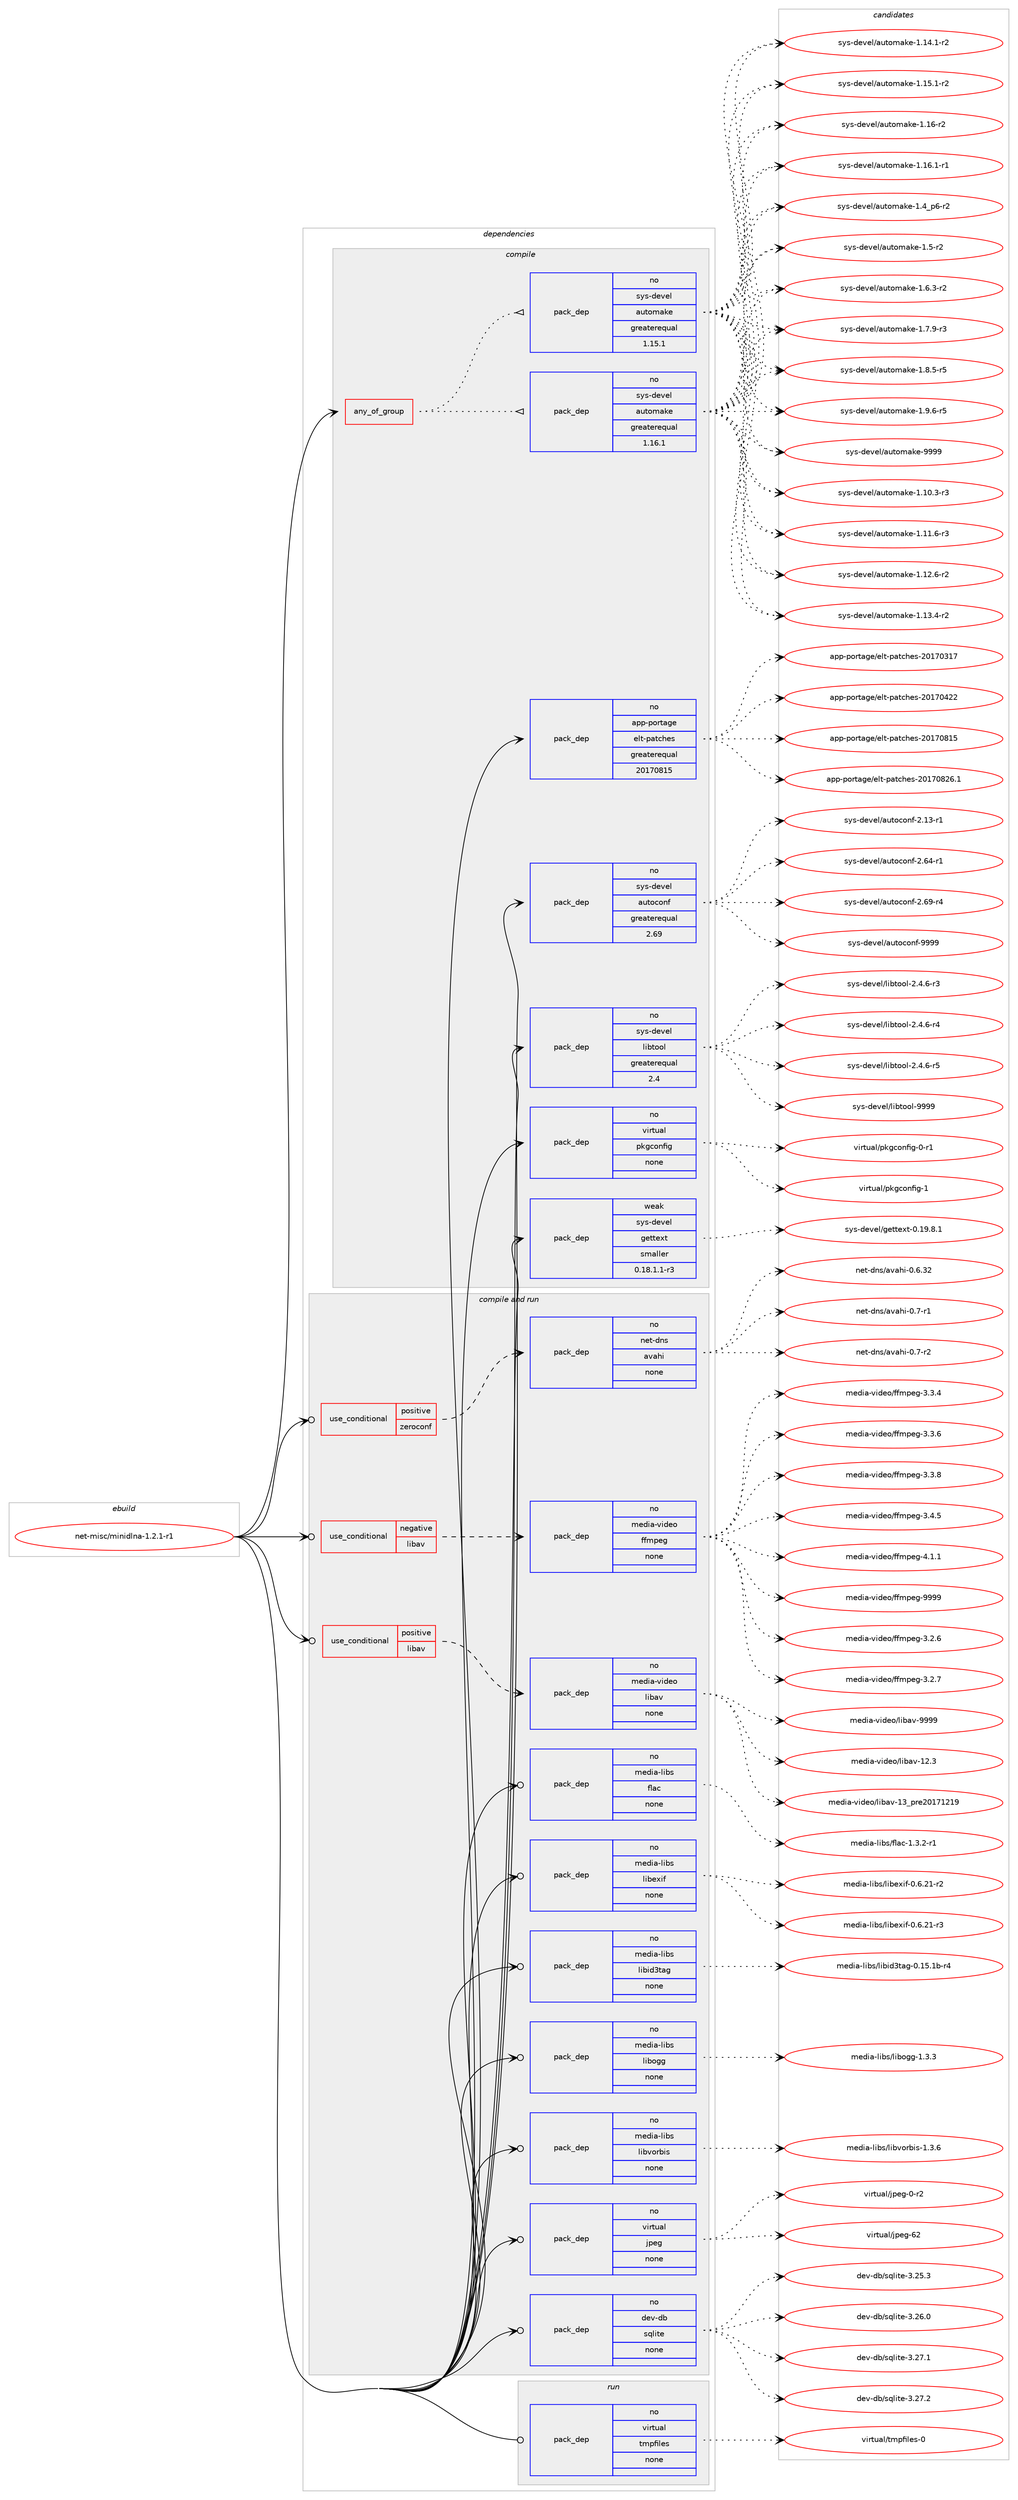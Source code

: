 digraph prolog {

# *************
# Graph options
# *************

newrank=true;
concentrate=true;
compound=true;
graph [rankdir=LR,fontname=Helvetica,fontsize=10,ranksep=1.5];#, ranksep=2.5, nodesep=0.2];
edge  [arrowhead=vee];
node  [fontname=Helvetica,fontsize=10];

# **********
# The ebuild
# **********

subgraph cluster_leftcol {
color=gray;
rank=same;
label=<<i>ebuild</i>>;
id [label="net-misc/minidlna-1.2.1-r1", color=red, width=4, href="../net-misc/minidlna-1.2.1-r1.svg"];
}

# ****************
# The dependencies
# ****************

subgraph cluster_midcol {
color=gray;
label=<<i>dependencies</i>>;
subgraph cluster_compile {
fillcolor="#eeeeee";
style=filled;
label=<<i>compile</i>>;
subgraph any26360 {
dependency1669352 [label=<<TABLE BORDER="0" CELLBORDER="1" CELLSPACING="0" CELLPADDING="4"><TR><TD CELLPADDING="10">any_of_group</TD></TR></TABLE>>, shape=none, color=red];subgraph pack1193553 {
dependency1669353 [label=<<TABLE BORDER="0" CELLBORDER="1" CELLSPACING="0" CELLPADDING="4" WIDTH="220"><TR><TD ROWSPAN="6" CELLPADDING="30">pack_dep</TD></TR><TR><TD WIDTH="110">no</TD></TR><TR><TD>sys-devel</TD></TR><TR><TD>automake</TD></TR><TR><TD>greaterequal</TD></TR><TR><TD>1.16.1</TD></TR></TABLE>>, shape=none, color=blue];
}
dependency1669352:e -> dependency1669353:w [weight=20,style="dotted",arrowhead="oinv"];
subgraph pack1193554 {
dependency1669354 [label=<<TABLE BORDER="0" CELLBORDER="1" CELLSPACING="0" CELLPADDING="4" WIDTH="220"><TR><TD ROWSPAN="6" CELLPADDING="30">pack_dep</TD></TR><TR><TD WIDTH="110">no</TD></TR><TR><TD>sys-devel</TD></TR><TR><TD>automake</TD></TR><TR><TD>greaterequal</TD></TR><TR><TD>1.15.1</TD></TR></TABLE>>, shape=none, color=blue];
}
dependency1669352:e -> dependency1669354:w [weight=20,style="dotted",arrowhead="oinv"];
}
id:e -> dependency1669352:w [weight=20,style="solid",arrowhead="vee"];
subgraph pack1193555 {
dependency1669355 [label=<<TABLE BORDER="0" CELLBORDER="1" CELLSPACING="0" CELLPADDING="4" WIDTH="220"><TR><TD ROWSPAN="6" CELLPADDING="30">pack_dep</TD></TR><TR><TD WIDTH="110">no</TD></TR><TR><TD>app-portage</TD></TR><TR><TD>elt-patches</TD></TR><TR><TD>greaterequal</TD></TR><TR><TD>20170815</TD></TR></TABLE>>, shape=none, color=blue];
}
id:e -> dependency1669355:w [weight=20,style="solid",arrowhead="vee"];
subgraph pack1193556 {
dependency1669356 [label=<<TABLE BORDER="0" CELLBORDER="1" CELLSPACING="0" CELLPADDING="4" WIDTH="220"><TR><TD ROWSPAN="6" CELLPADDING="30">pack_dep</TD></TR><TR><TD WIDTH="110">no</TD></TR><TR><TD>sys-devel</TD></TR><TR><TD>autoconf</TD></TR><TR><TD>greaterequal</TD></TR><TR><TD>2.69</TD></TR></TABLE>>, shape=none, color=blue];
}
id:e -> dependency1669356:w [weight=20,style="solid",arrowhead="vee"];
subgraph pack1193557 {
dependency1669357 [label=<<TABLE BORDER="0" CELLBORDER="1" CELLSPACING="0" CELLPADDING="4" WIDTH="220"><TR><TD ROWSPAN="6" CELLPADDING="30">pack_dep</TD></TR><TR><TD WIDTH="110">no</TD></TR><TR><TD>sys-devel</TD></TR><TR><TD>libtool</TD></TR><TR><TD>greaterequal</TD></TR><TR><TD>2.4</TD></TR></TABLE>>, shape=none, color=blue];
}
id:e -> dependency1669357:w [weight=20,style="solid",arrowhead="vee"];
subgraph pack1193558 {
dependency1669358 [label=<<TABLE BORDER="0" CELLBORDER="1" CELLSPACING="0" CELLPADDING="4" WIDTH="220"><TR><TD ROWSPAN="6" CELLPADDING="30">pack_dep</TD></TR><TR><TD WIDTH="110">no</TD></TR><TR><TD>virtual</TD></TR><TR><TD>pkgconfig</TD></TR><TR><TD>none</TD></TR><TR><TD></TD></TR></TABLE>>, shape=none, color=blue];
}
id:e -> dependency1669358:w [weight=20,style="solid",arrowhead="vee"];
subgraph pack1193559 {
dependency1669359 [label=<<TABLE BORDER="0" CELLBORDER="1" CELLSPACING="0" CELLPADDING="4" WIDTH="220"><TR><TD ROWSPAN="6" CELLPADDING="30">pack_dep</TD></TR><TR><TD WIDTH="110">weak</TD></TR><TR><TD>sys-devel</TD></TR><TR><TD>gettext</TD></TR><TR><TD>smaller</TD></TR><TR><TD>0.18.1.1-r3</TD></TR></TABLE>>, shape=none, color=blue];
}
id:e -> dependency1669359:w [weight=20,style="solid",arrowhead="vee"];
}
subgraph cluster_compileandrun {
fillcolor="#eeeeee";
style=filled;
label=<<i>compile and run</i>>;
subgraph cond448651 {
dependency1669360 [label=<<TABLE BORDER="0" CELLBORDER="1" CELLSPACING="0" CELLPADDING="4"><TR><TD ROWSPAN="3" CELLPADDING="10">use_conditional</TD></TR><TR><TD>negative</TD></TR><TR><TD>libav</TD></TR></TABLE>>, shape=none, color=red];
subgraph pack1193560 {
dependency1669361 [label=<<TABLE BORDER="0" CELLBORDER="1" CELLSPACING="0" CELLPADDING="4" WIDTH="220"><TR><TD ROWSPAN="6" CELLPADDING="30">pack_dep</TD></TR><TR><TD WIDTH="110">no</TD></TR><TR><TD>media-video</TD></TR><TR><TD>ffmpeg</TD></TR><TR><TD>none</TD></TR><TR><TD></TD></TR></TABLE>>, shape=none, color=blue];
}
dependency1669360:e -> dependency1669361:w [weight=20,style="dashed",arrowhead="vee"];
}
id:e -> dependency1669360:w [weight=20,style="solid",arrowhead="odotvee"];
subgraph cond448652 {
dependency1669362 [label=<<TABLE BORDER="0" CELLBORDER="1" CELLSPACING="0" CELLPADDING="4"><TR><TD ROWSPAN="3" CELLPADDING="10">use_conditional</TD></TR><TR><TD>positive</TD></TR><TR><TD>libav</TD></TR></TABLE>>, shape=none, color=red];
subgraph pack1193561 {
dependency1669363 [label=<<TABLE BORDER="0" CELLBORDER="1" CELLSPACING="0" CELLPADDING="4" WIDTH="220"><TR><TD ROWSPAN="6" CELLPADDING="30">pack_dep</TD></TR><TR><TD WIDTH="110">no</TD></TR><TR><TD>media-video</TD></TR><TR><TD>libav</TD></TR><TR><TD>none</TD></TR><TR><TD></TD></TR></TABLE>>, shape=none, color=blue];
}
dependency1669362:e -> dependency1669363:w [weight=20,style="dashed",arrowhead="vee"];
}
id:e -> dependency1669362:w [weight=20,style="solid",arrowhead="odotvee"];
subgraph cond448653 {
dependency1669364 [label=<<TABLE BORDER="0" CELLBORDER="1" CELLSPACING="0" CELLPADDING="4"><TR><TD ROWSPAN="3" CELLPADDING="10">use_conditional</TD></TR><TR><TD>positive</TD></TR><TR><TD>zeroconf</TD></TR></TABLE>>, shape=none, color=red];
subgraph pack1193562 {
dependency1669365 [label=<<TABLE BORDER="0" CELLBORDER="1" CELLSPACING="0" CELLPADDING="4" WIDTH="220"><TR><TD ROWSPAN="6" CELLPADDING="30">pack_dep</TD></TR><TR><TD WIDTH="110">no</TD></TR><TR><TD>net-dns</TD></TR><TR><TD>avahi</TD></TR><TR><TD>none</TD></TR><TR><TD></TD></TR></TABLE>>, shape=none, color=blue];
}
dependency1669364:e -> dependency1669365:w [weight=20,style="dashed",arrowhead="vee"];
}
id:e -> dependency1669364:w [weight=20,style="solid",arrowhead="odotvee"];
subgraph pack1193563 {
dependency1669366 [label=<<TABLE BORDER="0" CELLBORDER="1" CELLSPACING="0" CELLPADDING="4" WIDTH="220"><TR><TD ROWSPAN="6" CELLPADDING="30">pack_dep</TD></TR><TR><TD WIDTH="110">no</TD></TR><TR><TD>dev-db</TD></TR><TR><TD>sqlite</TD></TR><TR><TD>none</TD></TR><TR><TD></TD></TR></TABLE>>, shape=none, color=blue];
}
id:e -> dependency1669366:w [weight=20,style="solid",arrowhead="odotvee"];
subgraph pack1193564 {
dependency1669367 [label=<<TABLE BORDER="0" CELLBORDER="1" CELLSPACING="0" CELLPADDING="4" WIDTH="220"><TR><TD ROWSPAN="6" CELLPADDING="30">pack_dep</TD></TR><TR><TD WIDTH="110">no</TD></TR><TR><TD>media-libs</TD></TR><TR><TD>flac</TD></TR><TR><TD>none</TD></TR><TR><TD></TD></TR></TABLE>>, shape=none, color=blue];
}
id:e -> dependency1669367:w [weight=20,style="solid",arrowhead="odotvee"];
subgraph pack1193565 {
dependency1669368 [label=<<TABLE BORDER="0" CELLBORDER="1" CELLSPACING="0" CELLPADDING="4" WIDTH="220"><TR><TD ROWSPAN="6" CELLPADDING="30">pack_dep</TD></TR><TR><TD WIDTH="110">no</TD></TR><TR><TD>media-libs</TD></TR><TR><TD>libexif</TD></TR><TR><TD>none</TD></TR><TR><TD></TD></TR></TABLE>>, shape=none, color=blue];
}
id:e -> dependency1669368:w [weight=20,style="solid",arrowhead="odotvee"];
subgraph pack1193566 {
dependency1669369 [label=<<TABLE BORDER="0" CELLBORDER="1" CELLSPACING="0" CELLPADDING="4" WIDTH="220"><TR><TD ROWSPAN="6" CELLPADDING="30">pack_dep</TD></TR><TR><TD WIDTH="110">no</TD></TR><TR><TD>media-libs</TD></TR><TR><TD>libid3tag</TD></TR><TR><TD>none</TD></TR><TR><TD></TD></TR></TABLE>>, shape=none, color=blue];
}
id:e -> dependency1669369:w [weight=20,style="solid",arrowhead="odotvee"];
subgraph pack1193567 {
dependency1669370 [label=<<TABLE BORDER="0" CELLBORDER="1" CELLSPACING="0" CELLPADDING="4" WIDTH="220"><TR><TD ROWSPAN="6" CELLPADDING="30">pack_dep</TD></TR><TR><TD WIDTH="110">no</TD></TR><TR><TD>media-libs</TD></TR><TR><TD>libogg</TD></TR><TR><TD>none</TD></TR><TR><TD></TD></TR></TABLE>>, shape=none, color=blue];
}
id:e -> dependency1669370:w [weight=20,style="solid",arrowhead="odotvee"];
subgraph pack1193568 {
dependency1669371 [label=<<TABLE BORDER="0" CELLBORDER="1" CELLSPACING="0" CELLPADDING="4" WIDTH="220"><TR><TD ROWSPAN="6" CELLPADDING="30">pack_dep</TD></TR><TR><TD WIDTH="110">no</TD></TR><TR><TD>media-libs</TD></TR><TR><TD>libvorbis</TD></TR><TR><TD>none</TD></TR><TR><TD></TD></TR></TABLE>>, shape=none, color=blue];
}
id:e -> dependency1669371:w [weight=20,style="solid",arrowhead="odotvee"];
subgraph pack1193569 {
dependency1669372 [label=<<TABLE BORDER="0" CELLBORDER="1" CELLSPACING="0" CELLPADDING="4" WIDTH="220"><TR><TD ROWSPAN="6" CELLPADDING="30">pack_dep</TD></TR><TR><TD WIDTH="110">no</TD></TR><TR><TD>virtual</TD></TR><TR><TD>jpeg</TD></TR><TR><TD>none</TD></TR><TR><TD></TD></TR></TABLE>>, shape=none, color=blue];
}
id:e -> dependency1669372:w [weight=20,style="solid",arrowhead="odotvee"];
}
subgraph cluster_run {
fillcolor="#eeeeee";
style=filled;
label=<<i>run</i>>;
subgraph pack1193570 {
dependency1669373 [label=<<TABLE BORDER="0" CELLBORDER="1" CELLSPACING="0" CELLPADDING="4" WIDTH="220"><TR><TD ROWSPAN="6" CELLPADDING="30">pack_dep</TD></TR><TR><TD WIDTH="110">no</TD></TR><TR><TD>virtual</TD></TR><TR><TD>tmpfiles</TD></TR><TR><TD>none</TD></TR><TR><TD></TD></TR></TABLE>>, shape=none, color=blue];
}
id:e -> dependency1669373:w [weight=20,style="solid",arrowhead="odot"];
}
}

# **************
# The candidates
# **************

subgraph cluster_choices {
rank=same;
color=gray;
label=<<i>candidates</i>>;

subgraph choice1193553 {
color=black;
nodesep=1;
choice11512111545100101118101108479711711611110997107101454946494846514511451 [label="sys-devel/automake-1.10.3-r3", color=red, width=4,href="../sys-devel/automake-1.10.3-r3.svg"];
choice11512111545100101118101108479711711611110997107101454946494946544511451 [label="sys-devel/automake-1.11.6-r3", color=red, width=4,href="../sys-devel/automake-1.11.6-r3.svg"];
choice11512111545100101118101108479711711611110997107101454946495046544511450 [label="sys-devel/automake-1.12.6-r2", color=red, width=4,href="../sys-devel/automake-1.12.6-r2.svg"];
choice11512111545100101118101108479711711611110997107101454946495146524511450 [label="sys-devel/automake-1.13.4-r2", color=red, width=4,href="../sys-devel/automake-1.13.4-r2.svg"];
choice11512111545100101118101108479711711611110997107101454946495246494511450 [label="sys-devel/automake-1.14.1-r2", color=red, width=4,href="../sys-devel/automake-1.14.1-r2.svg"];
choice11512111545100101118101108479711711611110997107101454946495346494511450 [label="sys-devel/automake-1.15.1-r2", color=red, width=4,href="../sys-devel/automake-1.15.1-r2.svg"];
choice1151211154510010111810110847971171161111099710710145494649544511450 [label="sys-devel/automake-1.16-r2", color=red, width=4,href="../sys-devel/automake-1.16-r2.svg"];
choice11512111545100101118101108479711711611110997107101454946495446494511449 [label="sys-devel/automake-1.16.1-r1", color=red, width=4,href="../sys-devel/automake-1.16.1-r1.svg"];
choice115121115451001011181011084797117116111109971071014549465295112544511450 [label="sys-devel/automake-1.4_p6-r2", color=red, width=4,href="../sys-devel/automake-1.4_p6-r2.svg"];
choice11512111545100101118101108479711711611110997107101454946534511450 [label="sys-devel/automake-1.5-r2", color=red, width=4,href="../sys-devel/automake-1.5-r2.svg"];
choice115121115451001011181011084797117116111109971071014549465446514511450 [label="sys-devel/automake-1.6.3-r2", color=red, width=4,href="../sys-devel/automake-1.6.3-r2.svg"];
choice115121115451001011181011084797117116111109971071014549465546574511451 [label="sys-devel/automake-1.7.9-r3", color=red, width=4,href="../sys-devel/automake-1.7.9-r3.svg"];
choice115121115451001011181011084797117116111109971071014549465646534511453 [label="sys-devel/automake-1.8.5-r5", color=red, width=4,href="../sys-devel/automake-1.8.5-r5.svg"];
choice115121115451001011181011084797117116111109971071014549465746544511453 [label="sys-devel/automake-1.9.6-r5", color=red, width=4,href="../sys-devel/automake-1.9.6-r5.svg"];
choice115121115451001011181011084797117116111109971071014557575757 [label="sys-devel/automake-9999", color=red, width=4,href="../sys-devel/automake-9999.svg"];
dependency1669353:e -> choice11512111545100101118101108479711711611110997107101454946494846514511451:w [style=dotted,weight="100"];
dependency1669353:e -> choice11512111545100101118101108479711711611110997107101454946494946544511451:w [style=dotted,weight="100"];
dependency1669353:e -> choice11512111545100101118101108479711711611110997107101454946495046544511450:w [style=dotted,weight="100"];
dependency1669353:e -> choice11512111545100101118101108479711711611110997107101454946495146524511450:w [style=dotted,weight="100"];
dependency1669353:e -> choice11512111545100101118101108479711711611110997107101454946495246494511450:w [style=dotted,weight="100"];
dependency1669353:e -> choice11512111545100101118101108479711711611110997107101454946495346494511450:w [style=dotted,weight="100"];
dependency1669353:e -> choice1151211154510010111810110847971171161111099710710145494649544511450:w [style=dotted,weight="100"];
dependency1669353:e -> choice11512111545100101118101108479711711611110997107101454946495446494511449:w [style=dotted,weight="100"];
dependency1669353:e -> choice115121115451001011181011084797117116111109971071014549465295112544511450:w [style=dotted,weight="100"];
dependency1669353:e -> choice11512111545100101118101108479711711611110997107101454946534511450:w [style=dotted,weight="100"];
dependency1669353:e -> choice115121115451001011181011084797117116111109971071014549465446514511450:w [style=dotted,weight="100"];
dependency1669353:e -> choice115121115451001011181011084797117116111109971071014549465546574511451:w [style=dotted,weight="100"];
dependency1669353:e -> choice115121115451001011181011084797117116111109971071014549465646534511453:w [style=dotted,weight="100"];
dependency1669353:e -> choice115121115451001011181011084797117116111109971071014549465746544511453:w [style=dotted,weight="100"];
dependency1669353:e -> choice115121115451001011181011084797117116111109971071014557575757:w [style=dotted,weight="100"];
}
subgraph choice1193554 {
color=black;
nodesep=1;
choice11512111545100101118101108479711711611110997107101454946494846514511451 [label="sys-devel/automake-1.10.3-r3", color=red, width=4,href="../sys-devel/automake-1.10.3-r3.svg"];
choice11512111545100101118101108479711711611110997107101454946494946544511451 [label="sys-devel/automake-1.11.6-r3", color=red, width=4,href="../sys-devel/automake-1.11.6-r3.svg"];
choice11512111545100101118101108479711711611110997107101454946495046544511450 [label="sys-devel/automake-1.12.6-r2", color=red, width=4,href="../sys-devel/automake-1.12.6-r2.svg"];
choice11512111545100101118101108479711711611110997107101454946495146524511450 [label="sys-devel/automake-1.13.4-r2", color=red, width=4,href="../sys-devel/automake-1.13.4-r2.svg"];
choice11512111545100101118101108479711711611110997107101454946495246494511450 [label="sys-devel/automake-1.14.1-r2", color=red, width=4,href="../sys-devel/automake-1.14.1-r2.svg"];
choice11512111545100101118101108479711711611110997107101454946495346494511450 [label="sys-devel/automake-1.15.1-r2", color=red, width=4,href="../sys-devel/automake-1.15.1-r2.svg"];
choice1151211154510010111810110847971171161111099710710145494649544511450 [label="sys-devel/automake-1.16-r2", color=red, width=4,href="../sys-devel/automake-1.16-r2.svg"];
choice11512111545100101118101108479711711611110997107101454946495446494511449 [label="sys-devel/automake-1.16.1-r1", color=red, width=4,href="../sys-devel/automake-1.16.1-r1.svg"];
choice115121115451001011181011084797117116111109971071014549465295112544511450 [label="sys-devel/automake-1.4_p6-r2", color=red, width=4,href="../sys-devel/automake-1.4_p6-r2.svg"];
choice11512111545100101118101108479711711611110997107101454946534511450 [label="sys-devel/automake-1.5-r2", color=red, width=4,href="../sys-devel/automake-1.5-r2.svg"];
choice115121115451001011181011084797117116111109971071014549465446514511450 [label="sys-devel/automake-1.6.3-r2", color=red, width=4,href="../sys-devel/automake-1.6.3-r2.svg"];
choice115121115451001011181011084797117116111109971071014549465546574511451 [label="sys-devel/automake-1.7.9-r3", color=red, width=4,href="../sys-devel/automake-1.7.9-r3.svg"];
choice115121115451001011181011084797117116111109971071014549465646534511453 [label="sys-devel/automake-1.8.5-r5", color=red, width=4,href="../sys-devel/automake-1.8.5-r5.svg"];
choice115121115451001011181011084797117116111109971071014549465746544511453 [label="sys-devel/automake-1.9.6-r5", color=red, width=4,href="../sys-devel/automake-1.9.6-r5.svg"];
choice115121115451001011181011084797117116111109971071014557575757 [label="sys-devel/automake-9999", color=red, width=4,href="../sys-devel/automake-9999.svg"];
dependency1669354:e -> choice11512111545100101118101108479711711611110997107101454946494846514511451:w [style=dotted,weight="100"];
dependency1669354:e -> choice11512111545100101118101108479711711611110997107101454946494946544511451:w [style=dotted,weight="100"];
dependency1669354:e -> choice11512111545100101118101108479711711611110997107101454946495046544511450:w [style=dotted,weight="100"];
dependency1669354:e -> choice11512111545100101118101108479711711611110997107101454946495146524511450:w [style=dotted,weight="100"];
dependency1669354:e -> choice11512111545100101118101108479711711611110997107101454946495246494511450:w [style=dotted,weight="100"];
dependency1669354:e -> choice11512111545100101118101108479711711611110997107101454946495346494511450:w [style=dotted,weight="100"];
dependency1669354:e -> choice1151211154510010111810110847971171161111099710710145494649544511450:w [style=dotted,weight="100"];
dependency1669354:e -> choice11512111545100101118101108479711711611110997107101454946495446494511449:w [style=dotted,weight="100"];
dependency1669354:e -> choice115121115451001011181011084797117116111109971071014549465295112544511450:w [style=dotted,weight="100"];
dependency1669354:e -> choice11512111545100101118101108479711711611110997107101454946534511450:w [style=dotted,weight="100"];
dependency1669354:e -> choice115121115451001011181011084797117116111109971071014549465446514511450:w [style=dotted,weight="100"];
dependency1669354:e -> choice115121115451001011181011084797117116111109971071014549465546574511451:w [style=dotted,weight="100"];
dependency1669354:e -> choice115121115451001011181011084797117116111109971071014549465646534511453:w [style=dotted,weight="100"];
dependency1669354:e -> choice115121115451001011181011084797117116111109971071014549465746544511453:w [style=dotted,weight="100"];
dependency1669354:e -> choice115121115451001011181011084797117116111109971071014557575757:w [style=dotted,weight="100"];
}
subgraph choice1193555 {
color=black;
nodesep=1;
choice97112112451121111141169710310147101108116451129711699104101115455048495548514955 [label="app-portage/elt-patches-20170317", color=red, width=4,href="../app-portage/elt-patches-20170317.svg"];
choice97112112451121111141169710310147101108116451129711699104101115455048495548525050 [label="app-portage/elt-patches-20170422", color=red, width=4,href="../app-portage/elt-patches-20170422.svg"];
choice97112112451121111141169710310147101108116451129711699104101115455048495548564953 [label="app-portage/elt-patches-20170815", color=red, width=4,href="../app-portage/elt-patches-20170815.svg"];
choice971121124511211111411697103101471011081164511297116991041011154550484955485650544649 [label="app-portage/elt-patches-20170826.1", color=red, width=4,href="../app-portage/elt-patches-20170826.1.svg"];
dependency1669355:e -> choice97112112451121111141169710310147101108116451129711699104101115455048495548514955:w [style=dotted,weight="100"];
dependency1669355:e -> choice97112112451121111141169710310147101108116451129711699104101115455048495548525050:w [style=dotted,weight="100"];
dependency1669355:e -> choice97112112451121111141169710310147101108116451129711699104101115455048495548564953:w [style=dotted,weight="100"];
dependency1669355:e -> choice971121124511211111411697103101471011081164511297116991041011154550484955485650544649:w [style=dotted,weight="100"];
}
subgraph choice1193556 {
color=black;
nodesep=1;
choice1151211154510010111810110847971171161119911111010245504649514511449 [label="sys-devel/autoconf-2.13-r1", color=red, width=4,href="../sys-devel/autoconf-2.13-r1.svg"];
choice1151211154510010111810110847971171161119911111010245504654524511449 [label="sys-devel/autoconf-2.64-r1", color=red, width=4,href="../sys-devel/autoconf-2.64-r1.svg"];
choice1151211154510010111810110847971171161119911111010245504654574511452 [label="sys-devel/autoconf-2.69-r4", color=red, width=4,href="../sys-devel/autoconf-2.69-r4.svg"];
choice115121115451001011181011084797117116111991111101024557575757 [label="sys-devel/autoconf-9999", color=red, width=4,href="../sys-devel/autoconf-9999.svg"];
dependency1669356:e -> choice1151211154510010111810110847971171161119911111010245504649514511449:w [style=dotted,weight="100"];
dependency1669356:e -> choice1151211154510010111810110847971171161119911111010245504654524511449:w [style=dotted,weight="100"];
dependency1669356:e -> choice1151211154510010111810110847971171161119911111010245504654574511452:w [style=dotted,weight="100"];
dependency1669356:e -> choice115121115451001011181011084797117116111991111101024557575757:w [style=dotted,weight="100"];
}
subgraph choice1193557 {
color=black;
nodesep=1;
choice1151211154510010111810110847108105981161111111084550465246544511451 [label="sys-devel/libtool-2.4.6-r3", color=red, width=4,href="../sys-devel/libtool-2.4.6-r3.svg"];
choice1151211154510010111810110847108105981161111111084550465246544511452 [label="sys-devel/libtool-2.4.6-r4", color=red, width=4,href="../sys-devel/libtool-2.4.6-r4.svg"];
choice1151211154510010111810110847108105981161111111084550465246544511453 [label="sys-devel/libtool-2.4.6-r5", color=red, width=4,href="../sys-devel/libtool-2.4.6-r5.svg"];
choice1151211154510010111810110847108105981161111111084557575757 [label="sys-devel/libtool-9999", color=red, width=4,href="../sys-devel/libtool-9999.svg"];
dependency1669357:e -> choice1151211154510010111810110847108105981161111111084550465246544511451:w [style=dotted,weight="100"];
dependency1669357:e -> choice1151211154510010111810110847108105981161111111084550465246544511452:w [style=dotted,weight="100"];
dependency1669357:e -> choice1151211154510010111810110847108105981161111111084550465246544511453:w [style=dotted,weight="100"];
dependency1669357:e -> choice1151211154510010111810110847108105981161111111084557575757:w [style=dotted,weight="100"];
}
subgraph choice1193558 {
color=black;
nodesep=1;
choice11810511411611797108471121071039911111010210510345484511449 [label="virtual/pkgconfig-0-r1", color=red, width=4,href="../virtual/pkgconfig-0-r1.svg"];
choice1181051141161179710847112107103991111101021051034549 [label="virtual/pkgconfig-1", color=red, width=4,href="../virtual/pkgconfig-1.svg"];
dependency1669358:e -> choice11810511411611797108471121071039911111010210510345484511449:w [style=dotted,weight="100"];
dependency1669358:e -> choice1181051141161179710847112107103991111101021051034549:w [style=dotted,weight="100"];
}
subgraph choice1193559 {
color=black;
nodesep=1;
choice1151211154510010111810110847103101116116101120116454846495746564649 [label="sys-devel/gettext-0.19.8.1", color=red, width=4,href="../sys-devel/gettext-0.19.8.1.svg"];
dependency1669359:e -> choice1151211154510010111810110847103101116116101120116454846495746564649:w [style=dotted,weight="100"];
}
subgraph choice1193560 {
color=black;
nodesep=1;
choice109101100105974511810510010111147102102109112101103455146504654 [label="media-video/ffmpeg-3.2.6", color=red, width=4,href="../media-video/ffmpeg-3.2.6.svg"];
choice109101100105974511810510010111147102102109112101103455146504655 [label="media-video/ffmpeg-3.2.7", color=red, width=4,href="../media-video/ffmpeg-3.2.7.svg"];
choice109101100105974511810510010111147102102109112101103455146514652 [label="media-video/ffmpeg-3.3.4", color=red, width=4,href="../media-video/ffmpeg-3.3.4.svg"];
choice109101100105974511810510010111147102102109112101103455146514654 [label="media-video/ffmpeg-3.3.6", color=red, width=4,href="../media-video/ffmpeg-3.3.6.svg"];
choice109101100105974511810510010111147102102109112101103455146514656 [label="media-video/ffmpeg-3.3.8", color=red, width=4,href="../media-video/ffmpeg-3.3.8.svg"];
choice109101100105974511810510010111147102102109112101103455146524653 [label="media-video/ffmpeg-3.4.5", color=red, width=4,href="../media-video/ffmpeg-3.4.5.svg"];
choice109101100105974511810510010111147102102109112101103455246494649 [label="media-video/ffmpeg-4.1.1", color=red, width=4,href="../media-video/ffmpeg-4.1.1.svg"];
choice1091011001059745118105100101111471021021091121011034557575757 [label="media-video/ffmpeg-9999", color=red, width=4,href="../media-video/ffmpeg-9999.svg"];
dependency1669361:e -> choice109101100105974511810510010111147102102109112101103455146504654:w [style=dotted,weight="100"];
dependency1669361:e -> choice109101100105974511810510010111147102102109112101103455146504655:w [style=dotted,weight="100"];
dependency1669361:e -> choice109101100105974511810510010111147102102109112101103455146514652:w [style=dotted,weight="100"];
dependency1669361:e -> choice109101100105974511810510010111147102102109112101103455146514654:w [style=dotted,weight="100"];
dependency1669361:e -> choice109101100105974511810510010111147102102109112101103455146514656:w [style=dotted,weight="100"];
dependency1669361:e -> choice109101100105974511810510010111147102102109112101103455146524653:w [style=dotted,weight="100"];
dependency1669361:e -> choice109101100105974511810510010111147102102109112101103455246494649:w [style=dotted,weight="100"];
dependency1669361:e -> choice1091011001059745118105100101111471021021091121011034557575757:w [style=dotted,weight="100"];
}
subgraph choice1193561 {
color=black;
nodesep=1;
choice10910110010597451181051001011114710810598971184549504651 [label="media-video/libav-12.3", color=red, width=4,href="../media-video/libav-12.3.svg"];
choice1091011001059745118105100101111471081059897118454951951121141015048495549504957 [label="media-video/libav-13_pre20171219", color=red, width=4,href="../media-video/libav-13_pre20171219.svg"];
choice10910110010597451181051001011114710810598971184557575757 [label="media-video/libav-9999", color=red, width=4,href="../media-video/libav-9999.svg"];
dependency1669363:e -> choice10910110010597451181051001011114710810598971184549504651:w [style=dotted,weight="100"];
dependency1669363:e -> choice1091011001059745118105100101111471081059897118454951951121141015048495549504957:w [style=dotted,weight="100"];
dependency1669363:e -> choice10910110010597451181051001011114710810598971184557575757:w [style=dotted,weight="100"];
}
subgraph choice1193562 {
color=black;
nodesep=1;
choice1101011164510011011547971189710410545484654465150 [label="net-dns/avahi-0.6.32", color=red, width=4,href="../net-dns/avahi-0.6.32.svg"];
choice11010111645100110115479711897104105454846554511449 [label="net-dns/avahi-0.7-r1", color=red, width=4,href="../net-dns/avahi-0.7-r1.svg"];
choice11010111645100110115479711897104105454846554511450 [label="net-dns/avahi-0.7-r2", color=red, width=4,href="../net-dns/avahi-0.7-r2.svg"];
dependency1669365:e -> choice1101011164510011011547971189710410545484654465150:w [style=dotted,weight="100"];
dependency1669365:e -> choice11010111645100110115479711897104105454846554511449:w [style=dotted,weight="100"];
dependency1669365:e -> choice11010111645100110115479711897104105454846554511450:w [style=dotted,weight="100"];
}
subgraph choice1193563 {
color=black;
nodesep=1;
choice10010111845100984711511310810511610145514650534651 [label="dev-db/sqlite-3.25.3", color=red, width=4,href="../dev-db/sqlite-3.25.3.svg"];
choice10010111845100984711511310810511610145514650544648 [label="dev-db/sqlite-3.26.0", color=red, width=4,href="../dev-db/sqlite-3.26.0.svg"];
choice10010111845100984711511310810511610145514650554649 [label="dev-db/sqlite-3.27.1", color=red, width=4,href="../dev-db/sqlite-3.27.1.svg"];
choice10010111845100984711511310810511610145514650554650 [label="dev-db/sqlite-3.27.2", color=red, width=4,href="../dev-db/sqlite-3.27.2.svg"];
dependency1669366:e -> choice10010111845100984711511310810511610145514650534651:w [style=dotted,weight="100"];
dependency1669366:e -> choice10010111845100984711511310810511610145514650544648:w [style=dotted,weight="100"];
dependency1669366:e -> choice10010111845100984711511310810511610145514650554649:w [style=dotted,weight="100"];
dependency1669366:e -> choice10010111845100984711511310810511610145514650554650:w [style=dotted,weight="100"];
}
subgraph choice1193564 {
color=black;
nodesep=1;
choice1091011001059745108105981154710210897994549465146504511449 [label="media-libs/flac-1.3.2-r1", color=red, width=4,href="../media-libs/flac-1.3.2-r1.svg"];
dependency1669367:e -> choice1091011001059745108105981154710210897994549465146504511449:w [style=dotted,weight="100"];
}
subgraph choice1193565 {
color=black;
nodesep=1;
choice1091011001059745108105981154710810598101120105102454846544650494511450 [label="media-libs/libexif-0.6.21-r2", color=red, width=4,href="../media-libs/libexif-0.6.21-r2.svg"];
choice1091011001059745108105981154710810598101120105102454846544650494511451 [label="media-libs/libexif-0.6.21-r3", color=red, width=4,href="../media-libs/libexif-0.6.21-r3.svg"];
dependency1669368:e -> choice1091011001059745108105981154710810598101120105102454846544650494511450:w [style=dotted,weight="100"];
dependency1669368:e -> choice1091011001059745108105981154710810598101120105102454846544650494511451:w [style=dotted,weight="100"];
}
subgraph choice1193566 {
color=black;
nodesep=1;
choice1091011001059745108105981154710810598105100511169710345484649534649984511452 [label="media-libs/libid3tag-0.15.1b-r4", color=red, width=4,href="../media-libs/libid3tag-0.15.1b-r4.svg"];
dependency1669369:e -> choice1091011001059745108105981154710810598105100511169710345484649534649984511452:w [style=dotted,weight="100"];
}
subgraph choice1193567 {
color=black;
nodesep=1;
choice1091011001059745108105981154710810598111103103454946514651 [label="media-libs/libogg-1.3.3", color=red, width=4,href="../media-libs/libogg-1.3.3.svg"];
dependency1669370:e -> choice1091011001059745108105981154710810598111103103454946514651:w [style=dotted,weight="100"];
}
subgraph choice1193568 {
color=black;
nodesep=1;
choice109101100105974510810598115471081059811811111498105115454946514654 [label="media-libs/libvorbis-1.3.6", color=red, width=4,href="../media-libs/libvorbis-1.3.6.svg"];
dependency1669371:e -> choice109101100105974510810598115471081059811811111498105115454946514654:w [style=dotted,weight="100"];
}
subgraph choice1193569 {
color=black;
nodesep=1;
choice118105114116117971084710611210110345484511450 [label="virtual/jpeg-0-r2", color=red, width=4,href="../virtual/jpeg-0-r2.svg"];
choice1181051141161179710847106112101103455450 [label="virtual/jpeg-62", color=red, width=4,href="../virtual/jpeg-62.svg"];
dependency1669372:e -> choice118105114116117971084710611210110345484511450:w [style=dotted,weight="100"];
dependency1669372:e -> choice1181051141161179710847106112101103455450:w [style=dotted,weight="100"];
}
subgraph choice1193570 {
color=black;
nodesep=1;
choice11810511411611797108471161091121021051081011154548 [label="virtual/tmpfiles-0", color=red, width=4,href="../virtual/tmpfiles-0.svg"];
dependency1669373:e -> choice11810511411611797108471161091121021051081011154548:w [style=dotted,weight="100"];
}
}

}

